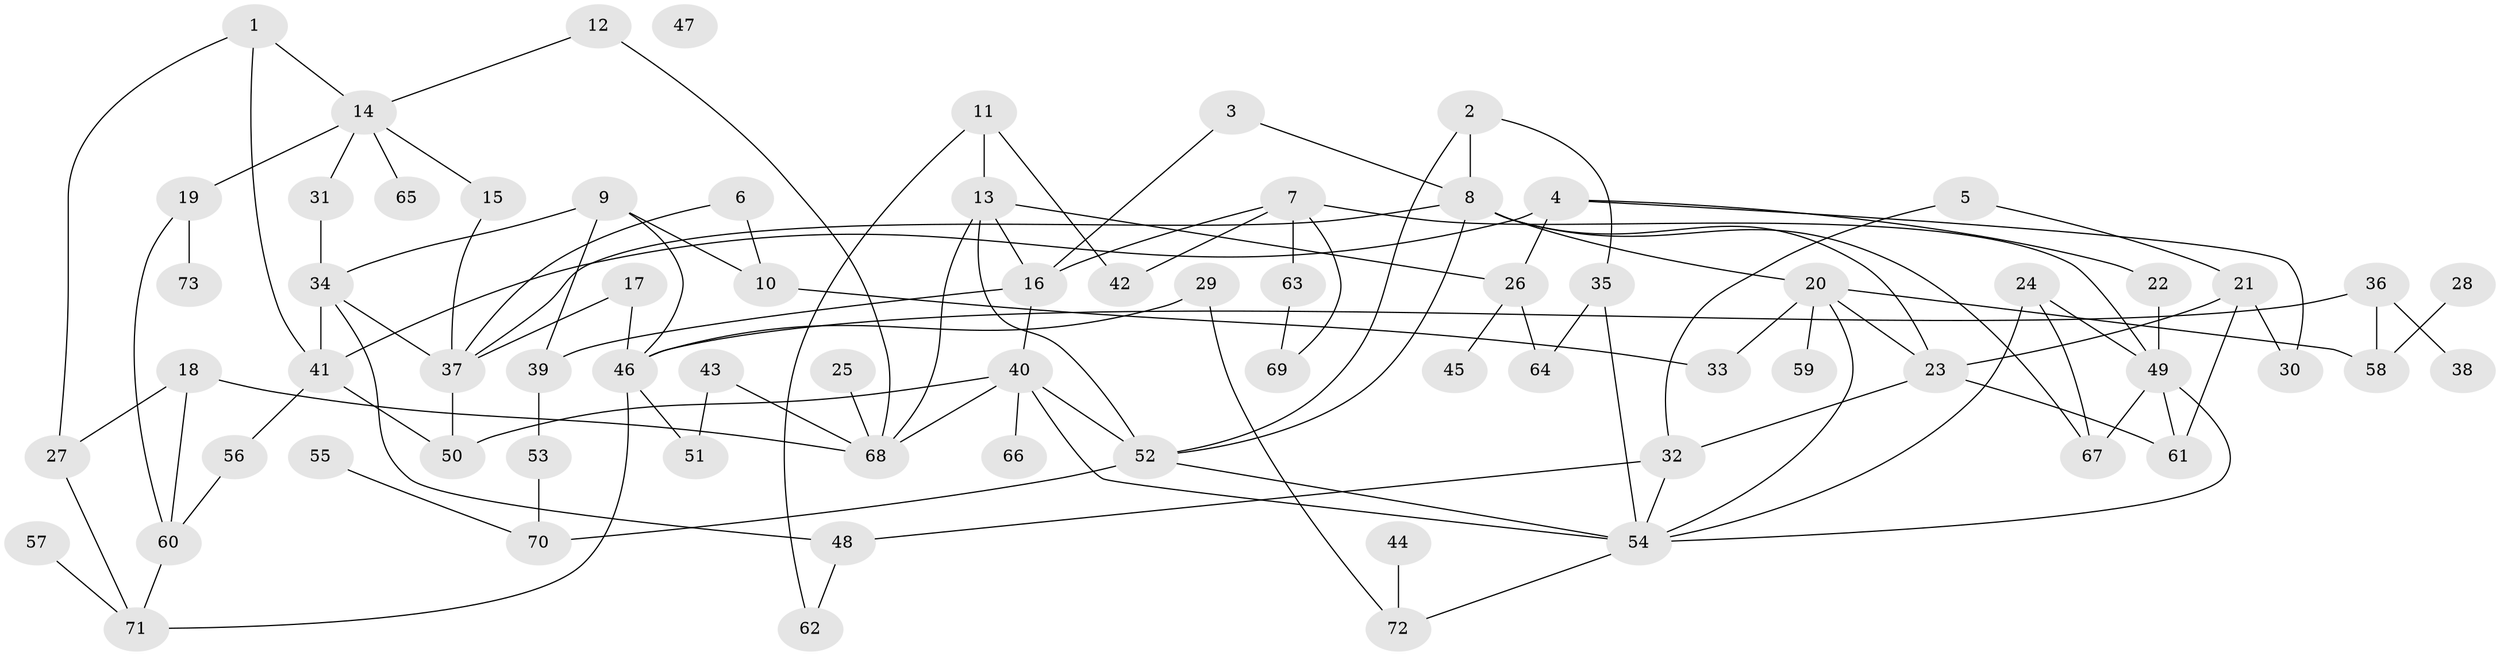 // Generated by graph-tools (version 1.1) at 2025/49/03/09/25 03:49:06]
// undirected, 73 vertices, 113 edges
graph export_dot {
graph [start="1"]
  node [color=gray90,style=filled];
  1;
  2;
  3;
  4;
  5;
  6;
  7;
  8;
  9;
  10;
  11;
  12;
  13;
  14;
  15;
  16;
  17;
  18;
  19;
  20;
  21;
  22;
  23;
  24;
  25;
  26;
  27;
  28;
  29;
  30;
  31;
  32;
  33;
  34;
  35;
  36;
  37;
  38;
  39;
  40;
  41;
  42;
  43;
  44;
  45;
  46;
  47;
  48;
  49;
  50;
  51;
  52;
  53;
  54;
  55;
  56;
  57;
  58;
  59;
  60;
  61;
  62;
  63;
  64;
  65;
  66;
  67;
  68;
  69;
  70;
  71;
  72;
  73;
  1 -- 14;
  1 -- 27;
  1 -- 41;
  2 -- 8;
  2 -- 35;
  2 -- 52;
  3 -- 8;
  3 -- 16;
  4 -- 22;
  4 -- 26;
  4 -- 30;
  4 -- 41;
  5 -- 21;
  5 -- 32;
  6 -- 10;
  6 -- 37;
  7 -- 16;
  7 -- 42;
  7 -- 49;
  7 -- 63;
  7 -- 69;
  8 -- 20;
  8 -- 23;
  8 -- 37;
  8 -- 52;
  8 -- 67;
  9 -- 10;
  9 -- 34;
  9 -- 39;
  9 -- 46;
  10 -- 33;
  11 -- 13;
  11 -- 42;
  11 -- 62;
  12 -- 14;
  12 -- 68;
  13 -- 16;
  13 -- 26;
  13 -- 52;
  13 -- 68;
  14 -- 15;
  14 -- 19;
  14 -- 31;
  14 -- 65;
  15 -- 37;
  16 -- 39;
  16 -- 40;
  17 -- 37;
  17 -- 46;
  18 -- 27;
  18 -- 60;
  18 -- 68;
  19 -- 60;
  19 -- 73;
  20 -- 23;
  20 -- 33;
  20 -- 54;
  20 -- 58;
  20 -- 59;
  21 -- 23;
  21 -- 30;
  21 -- 61;
  22 -- 49;
  23 -- 32;
  23 -- 61;
  24 -- 49;
  24 -- 54;
  24 -- 67;
  25 -- 68;
  26 -- 45;
  26 -- 64;
  27 -- 71;
  28 -- 58;
  29 -- 46;
  29 -- 72;
  31 -- 34;
  32 -- 48;
  32 -- 54;
  34 -- 37;
  34 -- 41;
  34 -- 48;
  35 -- 54;
  35 -- 64;
  36 -- 38;
  36 -- 46;
  36 -- 58;
  37 -- 50;
  39 -- 53;
  40 -- 50;
  40 -- 52;
  40 -- 54;
  40 -- 66;
  40 -- 68;
  41 -- 50;
  41 -- 56;
  43 -- 51;
  43 -- 68;
  44 -- 72;
  46 -- 51;
  46 -- 71;
  48 -- 62;
  49 -- 54;
  49 -- 61;
  49 -- 67;
  52 -- 54;
  52 -- 70;
  53 -- 70;
  54 -- 72;
  55 -- 70;
  56 -- 60;
  57 -- 71;
  60 -- 71;
  63 -- 69;
}
